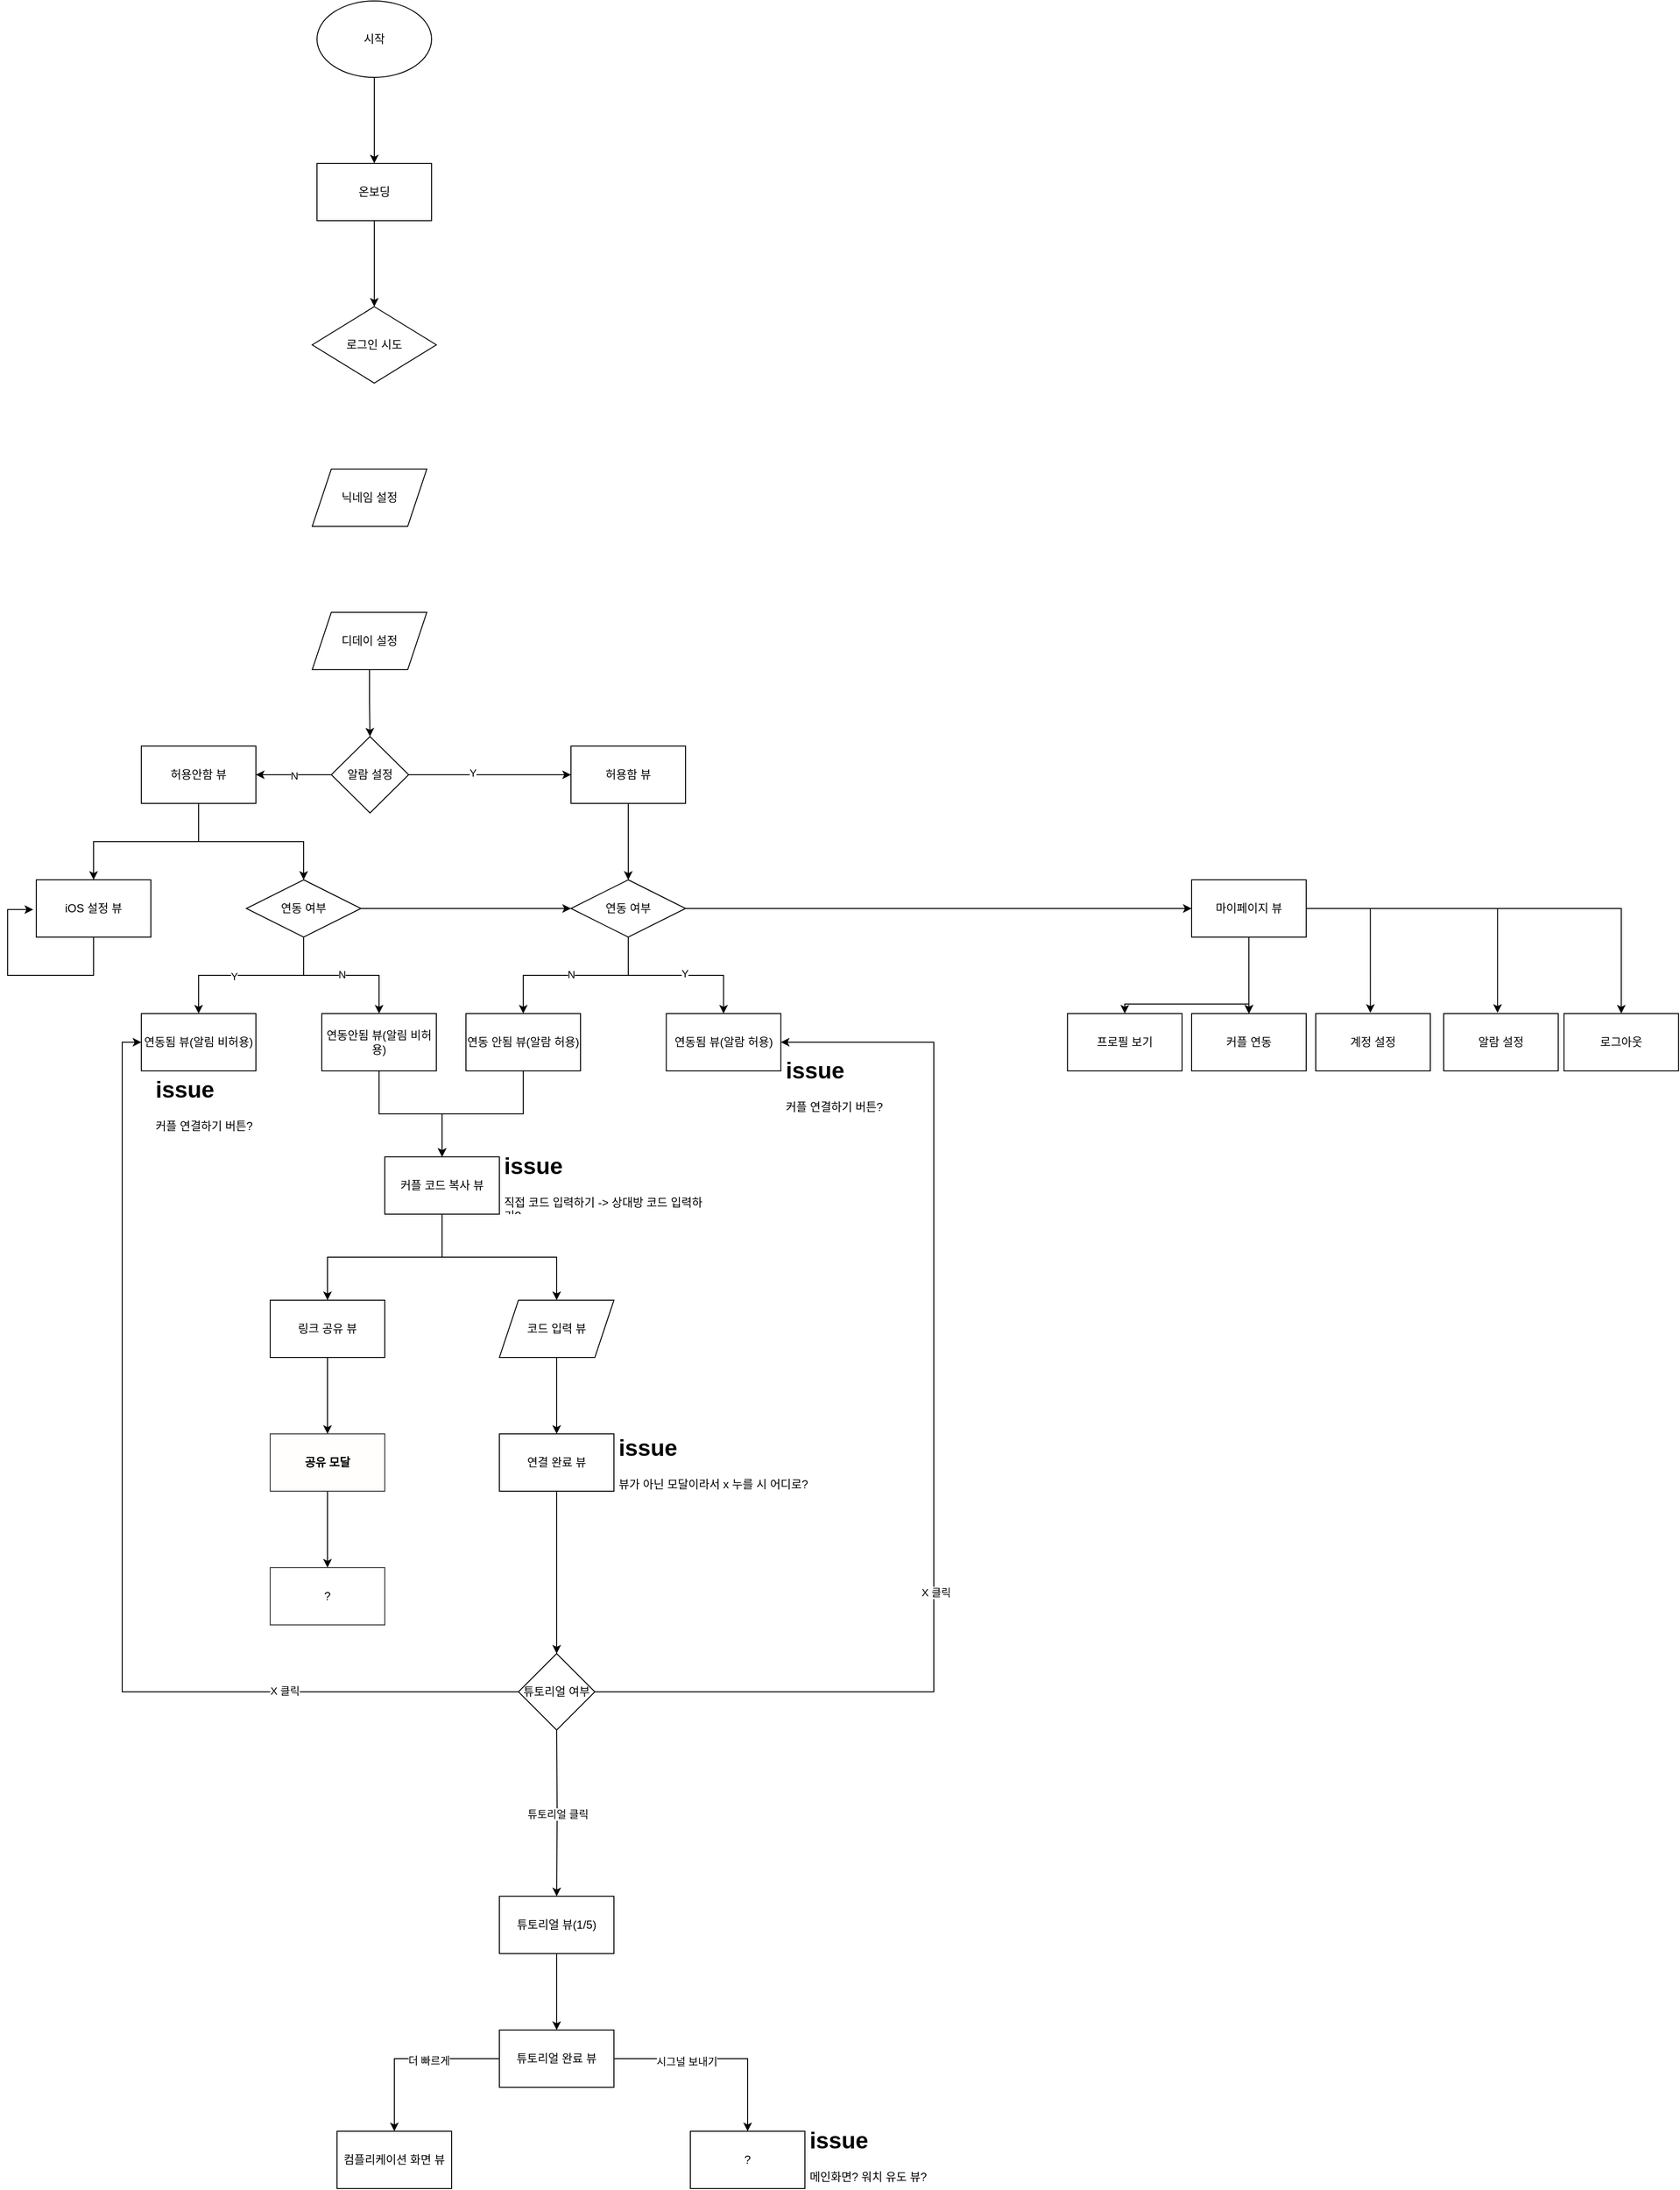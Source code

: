 <mxfile version="21.6.6" type="github">
  <diagram name="페이지-1" id="nXUZ3s5B7iCjtjrx1k18">
    <mxGraphModel dx="1481" dy="868" grid="1" gridSize="10" guides="1" tooltips="1" connect="1" arrows="1" fold="1" page="1" pageScale="1" pageWidth="827" pageHeight="1169" math="0" shadow="0">
      <root>
        <mxCell id="0" />
        <mxCell id="1" parent="0" />
        <mxCell id="jgwz9FFC27tNKOtHLRBf-3" value="" style="edgeStyle=orthogonalEdgeStyle;rounded=0;orthogonalLoop=1;jettySize=auto;html=1;" edge="1" parent="1" source="jgwz9FFC27tNKOtHLRBf-1" target="jgwz9FFC27tNKOtHLRBf-2">
          <mxGeometry relative="1" as="geometry" />
        </mxCell>
        <mxCell id="jgwz9FFC27tNKOtHLRBf-1" value="시작" style="ellipse;whiteSpace=wrap;html=1;" vertex="1" parent="1">
          <mxGeometry x="354" y="20" width="120" height="80" as="geometry" />
        </mxCell>
        <mxCell id="jgwz9FFC27tNKOtHLRBf-5" value="" style="edgeStyle=orthogonalEdgeStyle;rounded=0;orthogonalLoop=1;jettySize=auto;html=1;" edge="1" parent="1" source="jgwz9FFC27tNKOtHLRBf-2">
          <mxGeometry relative="1" as="geometry">
            <mxPoint x="414" y="340" as="targetPoint" />
          </mxGeometry>
        </mxCell>
        <mxCell id="jgwz9FFC27tNKOtHLRBf-2" value="온보딩" style="whiteSpace=wrap;html=1;" vertex="1" parent="1">
          <mxGeometry x="354" y="190" width="120" height="60" as="geometry" />
        </mxCell>
        <mxCell id="jgwz9FFC27tNKOtHLRBf-6" value="로그인 시도" style="rhombus;whiteSpace=wrap;html=1;" vertex="1" parent="1">
          <mxGeometry x="349" y="340" width="130" height="80" as="geometry" />
        </mxCell>
        <mxCell id="jgwz9FFC27tNKOtHLRBf-8" value="닉네임 설정" style="shape=parallelogram;perimeter=parallelogramPerimeter;whiteSpace=wrap;html=1;fixedSize=1;" vertex="1" parent="1">
          <mxGeometry x="349" y="510" width="120" height="60" as="geometry" />
        </mxCell>
        <mxCell id="jgwz9FFC27tNKOtHLRBf-11" value="" style="edgeStyle=orthogonalEdgeStyle;rounded=0;orthogonalLoop=1;jettySize=auto;html=1;" edge="1" parent="1" source="jgwz9FFC27tNKOtHLRBf-9" target="jgwz9FFC27tNKOtHLRBf-10">
          <mxGeometry relative="1" as="geometry" />
        </mxCell>
        <mxCell id="jgwz9FFC27tNKOtHLRBf-9" value="디데이 설정" style="shape=parallelogram;perimeter=parallelogramPerimeter;whiteSpace=wrap;html=1;fixedSize=1;" vertex="1" parent="1">
          <mxGeometry x="349" y="660" width="120" height="60" as="geometry" />
        </mxCell>
        <mxCell id="jgwz9FFC27tNKOtHLRBf-47" value="" style="edgeStyle=orthogonalEdgeStyle;rounded=0;orthogonalLoop=1;jettySize=auto;html=1;" edge="1" parent="1" source="jgwz9FFC27tNKOtHLRBf-10" target="jgwz9FFC27tNKOtHLRBf-46">
          <mxGeometry relative="1" as="geometry" />
        </mxCell>
        <mxCell id="jgwz9FFC27tNKOtHLRBf-48" value="N" style="edgeLabel;html=1;align=center;verticalAlign=middle;resizable=0;points=[];" vertex="1" connectable="0" parent="jgwz9FFC27tNKOtHLRBf-47">
          <mxGeometry x="-0.008" y="1" relative="1" as="geometry">
            <mxPoint as="offset" />
          </mxGeometry>
        </mxCell>
        <mxCell id="jgwz9FFC27tNKOtHLRBf-50" value="" style="edgeStyle=orthogonalEdgeStyle;rounded=0;orthogonalLoop=1;jettySize=auto;html=1;" edge="1" parent="1" source="jgwz9FFC27tNKOtHLRBf-10" target="jgwz9FFC27tNKOtHLRBf-49">
          <mxGeometry relative="1" as="geometry" />
        </mxCell>
        <mxCell id="jgwz9FFC27tNKOtHLRBf-51" value="Y" style="edgeLabel;html=1;align=center;verticalAlign=middle;resizable=0;points=[];" vertex="1" connectable="0" parent="jgwz9FFC27tNKOtHLRBf-50">
          <mxGeometry x="-0.211" y="2" relative="1" as="geometry">
            <mxPoint as="offset" />
          </mxGeometry>
        </mxCell>
        <mxCell id="jgwz9FFC27tNKOtHLRBf-10" value="알람 설정" style="rhombus;whiteSpace=wrap;html=1;" vertex="1" parent="1">
          <mxGeometry x="369" y="790" width="81" height="80" as="geometry" />
        </mxCell>
        <mxCell id="jgwz9FFC27tNKOtHLRBf-53" value="" style="edgeStyle=orthogonalEdgeStyle;rounded=0;orthogonalLoop=1;jettySize=auto;html=1;" edge="1" parent="1" source="jgwz9FFC27tNKOtHLRBf-46" target="jgwz9FFC27tNKOtHLRBf-52">
          <mxGeometry relative="1" as="geometry" />
        </mxCell>
        <mxCell id="jgwz9FFC27tNKOtHLRBf-55" value="" style="edgeStyle=orthogonalEdgeStyle;rounded=0;orthogonalLoop=1;jettySize=auto;html=1;" edge="1" parent="1" source="jgwz9FFC27tNKOtHLRBf-46" target="jgwz9FFC27tNKOtHLRBf-54">
          <mxGeometry relative="1" as="geometry" />
        </mxCell>
        <mxCell id="jgwz9FFC27tNKOtHLRBf-46" value="허용안함 뷰" style="whiteSpace=wrap;html=1;" vertex="1" parent="1">
          <mxGeometry x="170" y="800" width="120" height="60" as="geometry" />
        </mxCell>
        <mxCell id="jgwz9FFC27tNKOtHLRBf-77" style="edgeStyle=orthogonalEdgeStyle;rounded=0;orthogonalLoop=1;jettySize=auto;html=1;entryX=0.5;entryY=0;entryDx=0;entryDy=0;" edge="1" parent="1" source="jgwz9FFC27tNKOtHLRBf-49" target="jgwz9FFC27tNKOtHLRBf-72">
          <mxGeometry relative="1" as="geometry" />
        </mxCell>
        <mxCell id="jgwz9FFC27tNKOtHLRBf-49" value="허용함 뷰" style="whiteSpace=wrap;html=1;" vertex="1" parent="1">
          <mxGeometry x="620" y="800" width="120" height="60" as="geometry" />
        </mxCell>
        <mxCell id="jgwz9FFC27tNKOtHLRBf-59" value="" style="edgeStyle=orthogonalEdgeStyle;rounded=0;orthogonalLoop=1;jettySize=auto;html=1;entryX=-0.027;entryY=0.519;entryDx=0;entryDy=0;entryPerimeter=0;exitX=0.5;exitY=1;exitDx=0;exitDy=0;" edge="1" parent="1" source="jgwz9FFC27tNKOtHLRBf-52" target="jgwz9FFC27tNKOtHLRBf-52">
          <mxGeometry relative="1" as="geometry">
            <mxPoint x="120" y="1080" as="targetPoint" />
            <Array as="points">
              <mxPoint x="120" y="1040" />
              <mxPoint x="30" y="1040" />
              <mxPoint x="30" y="971" />
            </Array>
          </mxGeometry>
        </mxCell>
        <mxCell id="jgwz9FFC27tNKOtHLRBf-52" value="iOS 설정 뷰" style="whiteSpace=wrap;html=1;" vertex="1" parent="1">
          <mxGeometry x="60" y="940" width="120" height="60" as="geometry" />
        </mxCell>
        <mxCell id="jgwz9FFC27tNKOtHLRBf-66" value="" style="edgeStyle=orthogonalEdgeStyle;rounded=0;orthogonalLoop=1;jettySize=auto;html=1;" edge="1" parent="1" source="jgwz9FFC27tNKOtHLRBf-54" target="jgwz9FFC27tNKOtHLRBf-65">
          <mxGeometry relative="1" as="geometry" />
        </mxCell>
        <mxCell id="jgwz9FFC27tNKOtHLRBf-68" value="N" style="edgeLabel;html=1;align=center;verticalAlign=middle;resizable=0;points=[];" vertex="1" connectable="0" parent="jgwz9FFC27tNKOtHLRBf-66">
          <mxGeometry x="-0.323" y="1" relative="1" as="geometry">
            <mxPoint x="26" as="offset" />
          </mxGeometry>
        </mxCell>
        <mxCell id="jgwz9FFC27tNKOtHLRBf-69" style="edgeStyle=orthogonalEdgeStyle;rounded=0;orthogonalLoop=1;jettySize=auto;html=1;" edge="1" parent="1" source="jgwz9FFC27tNKOtHLRBf-54">
          <mxGeometry relative="1" as="geometry">
            <mxPoint x="230" y="1080" as="targetPoint" />
            <Array as="points">
              <mxPoint x="340" y="1040" />
              <mxPoint x="230" y="1040" />
              <mxPoint x="230" y="1080" />
            </Array>
          </mxGeometry>
        </mxCell>
        <mxCell id="jgwz9FFC27tNKOtHLRBf-71" value="Y" style="edgeLabel;html=1;align=center;verticalAlign=middle;resizable=0;points=[];" vertex="1" connectable="0" parent="jgwz9FFC27tNKOtHLRBf-69">
          <mxGeometry x="0.196" y="1" relative="1" as="geometry">
            <mxPoint as="offset" />
          </mxGeometry>
        </mxCell>
        <mxCell id="jgwz9FFC27tNKOtHLRBf-120" style="edgeStyle=orthogonalEdgeStyle;rounded=0;orthogonalLoop=1;jettySize=auto;html=1;entryX=0;entryY=0.5;entryDx=0;entryDy=0;" edge="1" parent="1" source="jgwz9FFC27tNKOtHLRBf-54" target="jgwz9FFC27tNKOtHLRBf-72">
          <mxGeometry relative="1" as="geometry">
            <mxPoint x="610" y="970" as="targetPoint" />
            <Array as="points" />
          </mxGeometry>
        </mxCell>
        <mxCell id="jgwz9FFC27tNKOtHLRBf-54" value="연동 여부" style="whiteSpace=wrap;html=1;shape=rhombus;perimeter=rhombusPerimeter;" vertex="1" parent="1">
          <mxGeometry x="280" y="940" width="120" height="60" as="geometry" />
        </mxCell>
        <mxCell id="jgwz9FFC27tNKOtHLRBf-115" style="edgeStyle=orthogonalEdgeStyle;rounded=0;orthogonalLoop=1;jettySize=auto;html=1;" edge="1" parent="1" source="jgwz9FFC27tNKOtHLRBf-65" target="jgwz9FFC27tNKOtHLRBf-80">
          <mxGeometry relative="1" as="geometry" />
        </mxCell>
        <mxCell id="jgwz9FFC27tNKOtHLRBf-65" value="연동안됨 뷰(알림 비허용)" style="whiteSpace=wrap;html=1;" vertex="1" parent="1">
          <mxGeometry x="359" y="1080" width="120" height="60" as="geometry" />
        </mxCell>
        <mxCell id="jgwz9FFC27tNKOtHLRBf-70" value="연동됨 뷰(알림 비허용)" style="whiteSpace=wrap;html=1;" vertex="1" parent="1">
          <mxGeometry x="170" y="1080" width="120" height="60" as="geometry" />
        </mxCell>
        <mxCell id="jgwz9FFC27tNKOtHLRBf-78" style="edgeStyle=orthogonalEdgeStyle;rounded=0;orthogonalLoop=1;jettySize=auto;html=1;entryX=0.5;entryY=0;entryDx=0;entryDy=0;" edge="1" parent="1" source="jgwz9FFC27tNKOtHLRBf-72" target="jgwz9FFC27tNKOtHLRBf-76">
          <mxGeometry relative="1" as="geometry" />
        </mxCell>
        <mxCell id="jgwz9FFC27tNKOtHLRBf-79" style="edgeStyle=orthogonalEdgeStyle;rounded=0;orthogonalLoop=1;jettySize=auto;html=1;entryX=0.5;entryY=0;entryDx=0;entryDy=0;" edge="1" parent="1" source="jgwz9FFC27tNKOtHLRBf-72" target="jgwz9FFC27tNKOtHLRBf-75">
          <mxGeometry relative="1" as="geometry" />
        </mxCell>
        <mxCell id="jgwz9FFC27tNKOtHLRBf-122" value="" style="edgeStyle=orthogonalEdgeStyle;rounded=0;orthogonalLoop=1;jettySize=auto;html=1;" edge="1" parent="1" source="jgwz9FFC27tNKOtHLRBf-72" target="jgwz9FFC27tNKOtHLRBf-121">
          <mxGeometry relative="1" as="geometry" />
        </mxCell>
        <mxCell id="jgwz9FFC27tNKOtHLRBf-72" value="연동 여부" style="whiteSpace=wrap;html=1;shape=rhombus;perimeter=rhombusPerimeter;" vertex="1" parent="1">
          <mxGeometry x="620" y="940" width="120" height="60" as="geometry" />
        </mxCell>
        <mxCell id="jgwz9FFC27tNKOtHLRBf-73" value="Y" style="edgeLabel;html=1;align=center;verticalAlign=middle;resizable=0;points=[];" vertex="1" connectable="0" parent="1">
          <mxGeometry x="719.793" y="1039.0" as="geometry">
            <mxPoint x="19" y="-1" as="offset" />
          </mxGeometry>
        </mxCell>
        <mxCell id="jgwz9FFC27tNKOtHLRBf-74" value="N" style="edgeLabel;html=1;align=center;verticalAlign=middle;resizable=0;points=[];" vertex="1" connectable="0" parent="1">
          <mxGeometry x="619.997" y="1039.0" as="geometry" />
        </mxCell>
        <mxCell id="jgwz9FFC27tNKOtHLRBf-75" value="연동됨 뷰(알람 허용)" style="whiteSpace=wrap;html=1;" vertex="1" parent="1">
          <mxGeometry x="719.79" y="1080" width="120" height="60" as="geometry" />
        </mxCell>
        <mxCell id="jgwz9FFC27tNKOtHLRBf-116" style="edgeStyle=orthogonalEdgeStyle;rounded=0;orthogonalLoop=1;jettySize=auto;html=1;" edge="1" parent="1" source="jgwz9FFC27tNKOtHLRBf-76" target="jgwz9FFC27tNKOtHLRBf-80">
          <mxGeometry relative="1" as="geometry" />
        </mxCell>
        <mxCell id="jgwz9FFC27tNKOtHLRBf-76" value="연동 안됨 뷰(알람 허용)" style="whiteSpace=wrap;html=1;" vertex="1" parent="1">
          <mxGeometry x="510" y="1080" width="120" height="60" as="geometry" />
        </mxCell>
        <mxCell id="jgwz9FFC27tNKOtHLRBf-83" value="" style="edgeStyle=orthogonalEdgeStyle;rounded=0;orthogonalLoop=1;jettySize=auto;html=1;" edge="1" parent="1" source="jgwz9FFC27tNKOtHLRBf-80" target="jgwz9FFC27tNKOtHLRBf-82">
          <mxGeometry relative="1" as="geometry" />
        </mxCell>
        <mxCell id="jgwz9FFC27tNKOtHLRBf-85" value="" style="edgeStyle=orthogonalEdgeStyle;rounded=0;orthogonalLoop=1;jettySize=auto;html=1;" edge="1" parent="1" source="jgwz9FFC27tNKOtHLRBf-80" target="jgwz9FFC27tNKOtHLRBf-84">
          <mxGeometry relative="1" as="geometry" />
        </mxCell>
        <mxCell id="jgwz9FFC27tNKOtHLRBf-80" value="커플 코드 복사 뷰" style="whiteSpace=wrap;html=1;" vertex="1" parent="1">
          <mxGeometry x="425" y="1230" width="120" height="60" as="geometry" />
        </mxCell>
        <mxCell id="jgwz9FFC27tNKOtHLRBf-92" value="" style="edgeStyle=orthogonalEdgeStyle;rounded=0;orthogonalLoop=1;jettySize=auto;html=1;" edge="1" parent="1" source="jgwz9FFC27tNKOtHLRBf-82" target="jgwz9FFC27tNKOtHLRBf-91">
          <mxGeometry relative="1" as="geometry" />
        </mxCell>
        <mxCell id="jgwz9FFC27tNKOtHLRBf-82" value="코드 입력 뷰" style="whiteSpace=wrap;html=1;shape=parallelogram;perimeter=parallelogramPerimeter;fixedSize=1;" vertex="1" parent="1">
          <mxGeometry x="545" y="1380" width="120" height="60" as="geometry" />
        </mxCell>
        <mxCell id="jgwz9FFC27tNKOtHLRBf-88" value="" style="edgeStyle=orthogonalEdgeStyle;rounded=0;orthogonalLoop=1;jettySize=auto;html=1;" edge="1" parent="1" source="jgwz9FFC27tNKOtHLRBf-84" target="jgwz9FFC27tNKOtHLRBf-87">
          <mxGeometry relative="1" as="geometry" />
        </mxCell>
        <mxCell id="jgwz9FFC27tNKOtHLRBf-84" value="링크 공유 뷰" style="whiteSpace=wrap;html=1;" vertex="1" parent="1">
          <mxGeometry x="305" y="1380" width="120" height="60" as="geometry" />
        </mxCell>
        <mxCell id="jgwz9FFC27tNKOtHLRBf-90" value="" style="edgeStyle=orthogonalEdgeStyle;rounded=0;orthogonalLoop=1;jettySize=auto;html=1;" edge="1" parent="1" source="jgwz9FFC27tNKOtHLRBf-87" target="jgwz9FFC27tNKOtHLRBf-89">
          <mxGeometry relative="1" as="geometry" />
        </mxCell>
        <mxCell id="jgwz9FFC27tNKOtHLRBf-87" value="&lt;b&gt;공유 모달&lt;/b&gt;" style="whiteSpace=wrap;html=1;fillColor=#FFFEFC;strokeColor=#36393d;" vertex="1" parent="1">
          <mxGeometry x="305" y="1520" width="120" height="60" as="geometry" />
        </mxCell>
        <mxCell id="jgwz9FFC27tNKOtHLRBf-89" value="?" style="whiteSpace=wrap;html=1;fillColor=#FFFFFF;strokeColor=#36393d;" vertex="1" parent="1">
          <mxGeometry x="305" y="1660" width="120" height="60" as="geometry" />
        </mxCell>
        <mxCell id="jgwz9FFC27tNKOtHLRBf-98" value="" style="edgeStyle=orthogonalEdgeStyle;rounded=0;orthogonalLoop=1;jettySize=auto;html=1;entryX=1;entryY=0.5;entryDx=0;entryDy=0;" edge="1" parent="1" source="jgwz9FFC27tNKOtHLRBf-91" target="jgwz9FFC27tNKOtHLRBf-75">
          <mxGeometry relative="1" as="geometry">
            <mxPoint x="774" y="1145" as="targetPoint" />
            <Array as="points">
              <mxPoint x="605" y="1790" />
              <mxPoint x="1000" y="1790" />
              <mxPoint x="1000" y="1110" />
            </Array>
          </mxGeometry>
        </mxCell>
        <mxCell id="jgwz9FFC27tNKOtHLRBf-99" value="X 클릭" style="edgeLabel;html=1;align=center;verticalAlign=middle;resizable=0;points=[];" vertex="1" connectable="0" parent="jgwz9FFC27tNKOtHLRBf-98">
          <mxGeometry x="-0.019" y="-2" relative="1" as="geometry">
            <mxPoint as="offset" />
          </mxGeometry>
        </mxCell>
        <mxCell id="jgwz9FFC27tNKOtHLRBf-101" value="튜토리얼 클릭" style="edgeStyle=orthogonalEdgeStyle;rounded=0;orthogonalLoop=1;jettySize=auto;html=1;" edge="1" parent="1" target="jgwz9FFC27tNKOtHLRBf-100">
          <mxGeometry relative="1" as="geometry">
            <mxPoint x="605" y="1830" as="sourcePoint" />
          </mxGeometry>
        </mxCell>
        <mxCell id="jgwz9FFC27tNKOtHLRBf-114" value="" style="edgeStyle=orthogonalEdgeStyle;rounded=0;orthogonalLoop=1;jettySize=auto;html=1;" edge="1" parent="1" source="jgwz9FFC27tNKOtHLRBf-91" target="jgwz9FFC27tNKOtHLRBf-113">
          <mxGeometry relative="1" as="geometry" />
        </mxCell>
        <mxCell id="jgwz9FFC27tNKOtHLRBf-91" value="연결 완료 뷰" style="whiteSpace=wrap;html=1;" vertex="1" parent="1">
          <mxGeometry x="545" y="1520" width="120" height="60" as="geometry" />
        </mxCell>
        <mxCell id="jgwz9FFC27tNKOtHLRBf-93" value="&lt;h1&gt;issue&lt;br&gt;&lt;/h1&gt;&lt;p&gt;직접 코드 입력하기 -&amp;gt; 상대방 코드 입력하기?&lt;br&gt;&lt;/p&gt;" style="text;html=1;strokeColor=none;fillColor=none;spacing=5;spacingTop=-20;whiteSpace=wrap;overflow=hidden;rounded=0;" vertex="1" parent="1">
          <mxGeometry x="545" y="1220" width="230" height="70" as="geometry" />
        </mxCell>
        <mxCell id="jgwz9FFC27tNKOtHLRBf-94" value="&lt;h1&gt;issue&lt;br&gt;&lt;/h1&gt;&lt;p&gt;커플 연결하기 버튼?&lt;/p&gt;" style="text;html=1;strokeColor=none;fillColor=none;spacing=5;spacingTop=-20;whiteSpace=wrap;overflow=hidden;rounded=0;" vertex="1" parent="1">
          <mxGeometry x="839.79" y="1120" width="110" height="70" as="geometry" />
        </mxCell>
        <mxCell id="jgwz9FFC27tNKOtHLRBf-95" value="&lt;h1&gt;issue&lt;br&gt;&lt;/h1&gt;&lt;p&gt;커플 연결하기 버튼?&lt;/p&gt;" style="text;html=1;strokeColor=none;fillColor=none;spacing=5;spacingTop=-20;whiteSpace=wrap;overflow=hidden;rounded=0;" vertex="1" parent="1">
          <mxGeometry x="180" y="1140" width="110" height="70" as="geometry" />
        </mxCell>
        <mxCell id="jgwz9FFC27tNKOtHLRBf-96" value="&lt;h1&gt;issue&lt;br&gt;&lt;/h1&gt;&lt;p&gt;뷰가 아닌 모달이라서 x 누를 시 어디로?&lt;/p&gt;" style="text;html=1;strokeColor=none;fillColor=none;spacing=5;spacingTop=-20;whiteSpace=wrap;overflow=hidden;rounded=0;" vertex="1" parent="1">
          <mxGeometry x="665" y="1515" width="230" height="70" as="geometry" />
        </mxCell>
        <mxCell id="jgwz9FFC27tNKOtHLRBf-103" value="" style="edgeStyle=orthogonalEdgeStyle;rounded=0;orthogonalLoop=1;jettySize=auto;html=1;" edge="1" parent="1" source="jgwz9FFC27tNKOtHLRBf-100" target="jgwz9FFC27tNKOtHLRBf-102">
          <mxGeometry relative="1" as="geometry" />
        </mxCell>
        <mxCell id="jgwz9FFC27tNKOtHLRBf-100" value="튜토리얼 뷰(1/5)" style="whiteSpace=wrap;html=1;" vertex="1" parent="1">
          <mxGeometry x="545" y="2004" width="120" height="60" as="geometry" />
        </mxCell>
        <mxCell id="jgwz9FFC27tNKOtHLRBf-105" value="" style="edgeStyle=orthogonalEdgeStyle;rounded=0;orthogonalLoop=1;jettySize=auto;html=1;" edge="1" parent="1" source="jgwz9FFC27tNKOtHLRBf-102" target="jgwz9FFC27tNKOtHLRBf-104">
          <mxGeometry relative="1" as="geometry" />
        </mxCell>
        <mxCell id="jgwz9FFC27tNKOtHLRBf-106" value="더 빠르게" style="edgeLabel;html=1;align=center;verticalAlign=middle;resizable=0;points=[];" vertex="1" connectable="0" parent="jgwz9FFC27tNKOtHLRBf-105">
          <mxGeometry x="-0.2" y="2" relative="1" as="geometry">
            <mxPoint as="offset" />
          </mxGeometry>
        </mxCell>
        <mxCell id="jgwz9FFC27tNKOtHLRBf-108" value="" style="edgeStyle=orthogonalEdgeStyle;rounded=0;orthogonalLoop=1;jettySize=auto;html=1;" edge="1" parent="1" source="jgwz9FFC27tNKOtHLRBf-102" target="jgwz9FFC27tNKOtHLRBf-107">
          <mxGeometry relative="1" as="geometry" />
        </mxCell>
        <mxCell id="jgwz9FFC27tNKOtHLRBf-109" value="시그널 보내기" style="edgeLabel;html=1;align=center;verticalAlign=middle;resizable=0;points=[];" vertex="1" connectable="0" parent="jgwz9FFC27tNKOtHLRBf-108">
          <mxGeometry x="-0.303" y="-3" relative="1" as="geometry">
            <mxPoint as="offset" />
          </mxGeometry>
        </mxCell>
        <mxCell id="jgwz9FFC27tNKOtHLRBf-102" value="튜토리얼 완료 뷰" style="whiteSpace=wrap;html=1;" vertex="1" parent="1">
          <mxGeometry x="545" y="2144" width="120" height="60" as="geometry" />
        </mxCell>
        <mxCell id="jgwz9FFC27tNKOtHLRBf-104" value="컴플리케이션 화면 뷰" style="whiteSpace=wrap;html=1;" vertex="1" parent="1">
          <mxGeometry x="375" y="2250" width="120" height="60" as="geometry" />
        </mxCell>
        <mxCell id="jgwz9FFC27tNKOtHLRBf-107" value="?" style="whiteSpace=wrap;html=1;" vertex="1" parent="1">
          <mxGeometry x="745" y="2250" width="120" height="60" as="geometry" />
        </mxCell>
        <mxCell id="jgwz9FFC27tNKOtHLRBf-110" value="&lt;h1&gt;issue&lt;br&gt;&lt;/h1&gt;&lt;p&gt;메인화면? 워치 유도 뷰?&lt;/p&gt;" style="text;html=1;strokeColor=none;fillColor=none;spacing=5;spacingTop=-20;whiteSpace=wrap;overflow=hidden;rounded=0;" vertex="1" parent="1">
          <mxGeometry x="865" y="2240" width="140" height="70" as="geometry" />
        </mxCell>
        <mxCell id="jgwz9FFC27tNKOtHLRBf-118" style="edgeStyle=orthogonalEdgeStyle;rounded=0;orthogonalLoop=1;jettySize=auto;html=1;entryX=0;entryY=0.5;entryDx=0;entryDy=0;" edge="1" parent="1" source="jgwz9FFC27tNKOtHLRBf-113" target="jgwz9FFC27tNKOtHLRBf-70">
          <mxGeometry relative="1" as="geometry" />
        </mxCell>
        <mxCell id="jgwz9FFC27tNKOtHLRBf-119" value="X 클릭" style="edgeLabel;html=1;align=center;verticalAlign=middle;resizable=0;points=[];" vertex="1" connectable="0" parent="jgwz9FFC27tNKOtHLRBf-118">
          <mxGeometry x="-0.56" y="-1" relative="1" as="geometry">
            <mxPoint as="offset" />
          </mxGeometry>
        </mxCell>
        <mxCell id="jgwz9FFC27tNKOtHLRBf-113" value="튜토리얼 여부" style="rhombus;whiteSpace=wrap;html=1;" vertex="1" parent="1">
          <mxGeometry x="565" y="1750" width="80" height="80" as="geometry" />
        </mxCell>
        <mxCell id="jgwz9FFC27tNKOtHLRBf-124" value="" style="edgeStyle=orthogonalEdgeStyle;rounded=0;orthogonalLoop=1;jettySize=auto;html=1;" edge="1" parent="1" source="jgwz9FFC27tNKOtHLRBf-121" target="jgwz9FFC27tNKOtHLRBf-123">
          <mxGeometry relative="1" as="geometry">
            <Array as="points">
              <mxPoint x="1330" y="1070" />
              <mxPoint x="1200" y="1070" />
            </Array>
          </mxGeometry>
        </mxCell>
        <mxCell id="jgwz9FFC27tNKOtHLRBf-126" value="" style="edgeStyle=orthogonalEdgeStyle;rounded=0;orthogonalLoop=1;jettySize=auto;html=1;" edge="1" parent="1" source="jgwz9FFC27tNKOtHLRBf-121" target="jgwz9FFC27tNKOtHLRBf-125">
          <mxGeometry relative="1" as="geometry" />
        </mxCell>
        <mxCell id="jgwz9FFC27tNKOtHLRBf-127" value="" style="edgeStyle=orthogonalEdgeStyle;rounded=0;orthogonalLoop=1;jettySize=auto;html=1;" edge="1" parent="1" source="jgwz9FFC27tNKOtHLRBf-121" target="jgwz9FFC27tNKOtHLRBf-125">
          <mxGeometry relative="1" as="geometry" />
        </mxCell>
        <mxCell id="jgwz9FFC27tNKOtHLRBf-128" value="" style="edgeStyle=orthogonalEdgeStyle;rounded=0;orthogonalLoop=1;jettySize=auto;html=1;" edge="1" parent="1" source="jgwz9FFC27tNKOtHLRBf-121" target="jgwz9FFC27tNKOtHLRBf-125">
          <mxGeometry relative="1" as="geometry" />
        </mxCell>
        <mxCell id="jgwz9FFC27tNKOtHLRBf-132" style="edgeStyle=orthogonalEdgeStyle;rounded=0;orthogonalLoop=1;jettySize=auto;html=1;entryX=0.477;entryY=-0.013;entryDx=0;entryDy=0;entryPerimeter=0;" edge="1" parent="1" source="jgwz9FFC27tNKOtHLRBf-121" target="jgwz9FFC27tNKOtHLRBf-129">
          <mxGeometry relative="1" as="geometry" />
        </mxCell>
        <mxCell id="jgwz9FFC27tNKOtHLRBf-133" style="edgeStyle=orthogonalEdgeStyle;rounded=0;orthogonalLoop=1;jettySize=auto;html=1;entryX=0.47;entryY=-0.013;entryDx=0;entryDy=0;entryPerimeter=0;" edge="1" parent="1" source="jgwz9FFC27tNKOtHLRBf-121" target="jgwz9FFC27tNKOtHLRBf-130">
          <mxGeometry relative="1" as="geometry" />
        </mxCell>
        <mxCell id="jgwz9FFC27tNKOtHLRBf-134" style="edgeStyle=orthogonalEdgeStyle;rounded=0;orthogonalLoop=1;jettySize=auto;html=1;exitX=0.5;exitY=1;exitDx=0;exitDy=0;" edge="1" parent="1" source="jgwz9FFC27tNKOtHLRBf-121" target="jgwz9FFC27tNKOtHLRBf-131">
          <mxGeometry relative="1" as="geometry">
            <Array as="points">
              <mxPoint x="1330" y="970" />
              <mxPoint x="1720" y="970" />
            </Array>
          </mxGeometry>
        </mxCell>
        <mxCell id="jgwz9FFC27tNKOtHLRBf-121" value="마이페이지 뷰" style="whiteSpace=wrap;html=1;" vertex="1" parent="1">
          <mxGeometry x="1270" y="940" width="120" height="60" as="geometry" />
        </mxCell>
        <mxCell id="jgwz9FFC27tNKOtHLRBf-123" value="프로필 보기" style="whiteSpace=wrap;html=1;" vertex="1" parent="1">
          <mxGeometry x="1140" y="1080" width="120" height="60" as="geometry" />
        </mxCell>
        <mxCell id="jgwz9FFC27tNKOtHLRBf-125" value="커플 연동" style="whiteSpace=wrap;html=1;" vertex="1" parent="1">
          <mxGeometry x="1270" y="1080" width="120" height="60" as="geometry" />
        </mxCell>
        <mxCell id="jgwz9FFC27tNKOtHLRBf-129" value="계정 설정" style="whiteSpace=wrap;html=1;" vertex="1" parent="1">
          <mxGeometry x="1400" y="1080" width="120" height="60" as="geometry" />
        </mxCell>
        <mxCell id="jgwz9FFC27tNKOtHLRBf-130" value="알람 설정" style="whiteSpace=wrap;html=1;" vertex="1" parent="1">
          <mxGeometry x="1534" y="1080" width="120" height="60" as="geometry" />
        </mxCell>
        <mxCell id="jgwz9FFC27tNKOtHLRBf-131" value="로그아웃" style="whiteSpace=wrap;html=1;" vertex="1" parent="1">
          <mxGeometry x="1660" y="1080" width="120" height="60" as="geometry" />
        </mxCell>
      </root>
    </mxGraphModel>
  </diagram>
</mxfile>
